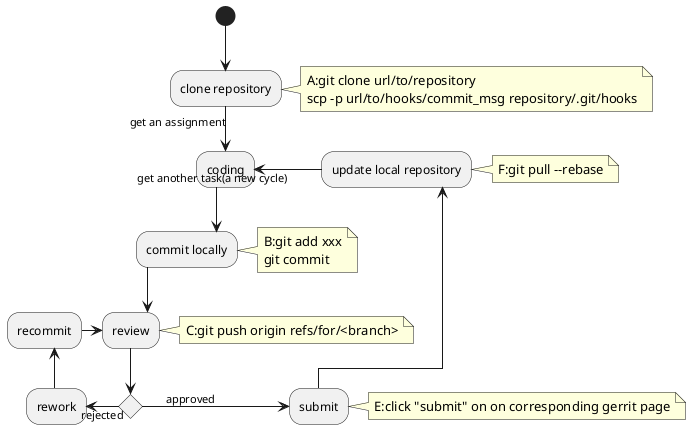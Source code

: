 @startuml
skinparam linetype ortho

(*) -down-> "clone repository"
note right
A:git clone url/to/repository
scp -p url/to/hooks/commit_msg repository/.git/hooks
end note
-down->[get an assignment] "coding"
-down-> "commit locally"
note right
B:git add xxx
git commit
end note
-down-> "review"
note right
C:git push origin refs/for/<branch>
end note
if "" then
  -left->[rejected] "rework"
  -up-> "recommit"
'note left
'D:git add xxx
'git commit --amend
'end note
  -right-> "review"
else
  --right-->[approved] "submit"
note right: E:click "submit" on on corresponding gerrit page
  -up-> "update local repository"
note right
F:git pull --rebase
end note
  -left->[get another task(a new cycle)] "coding"
@enduml
